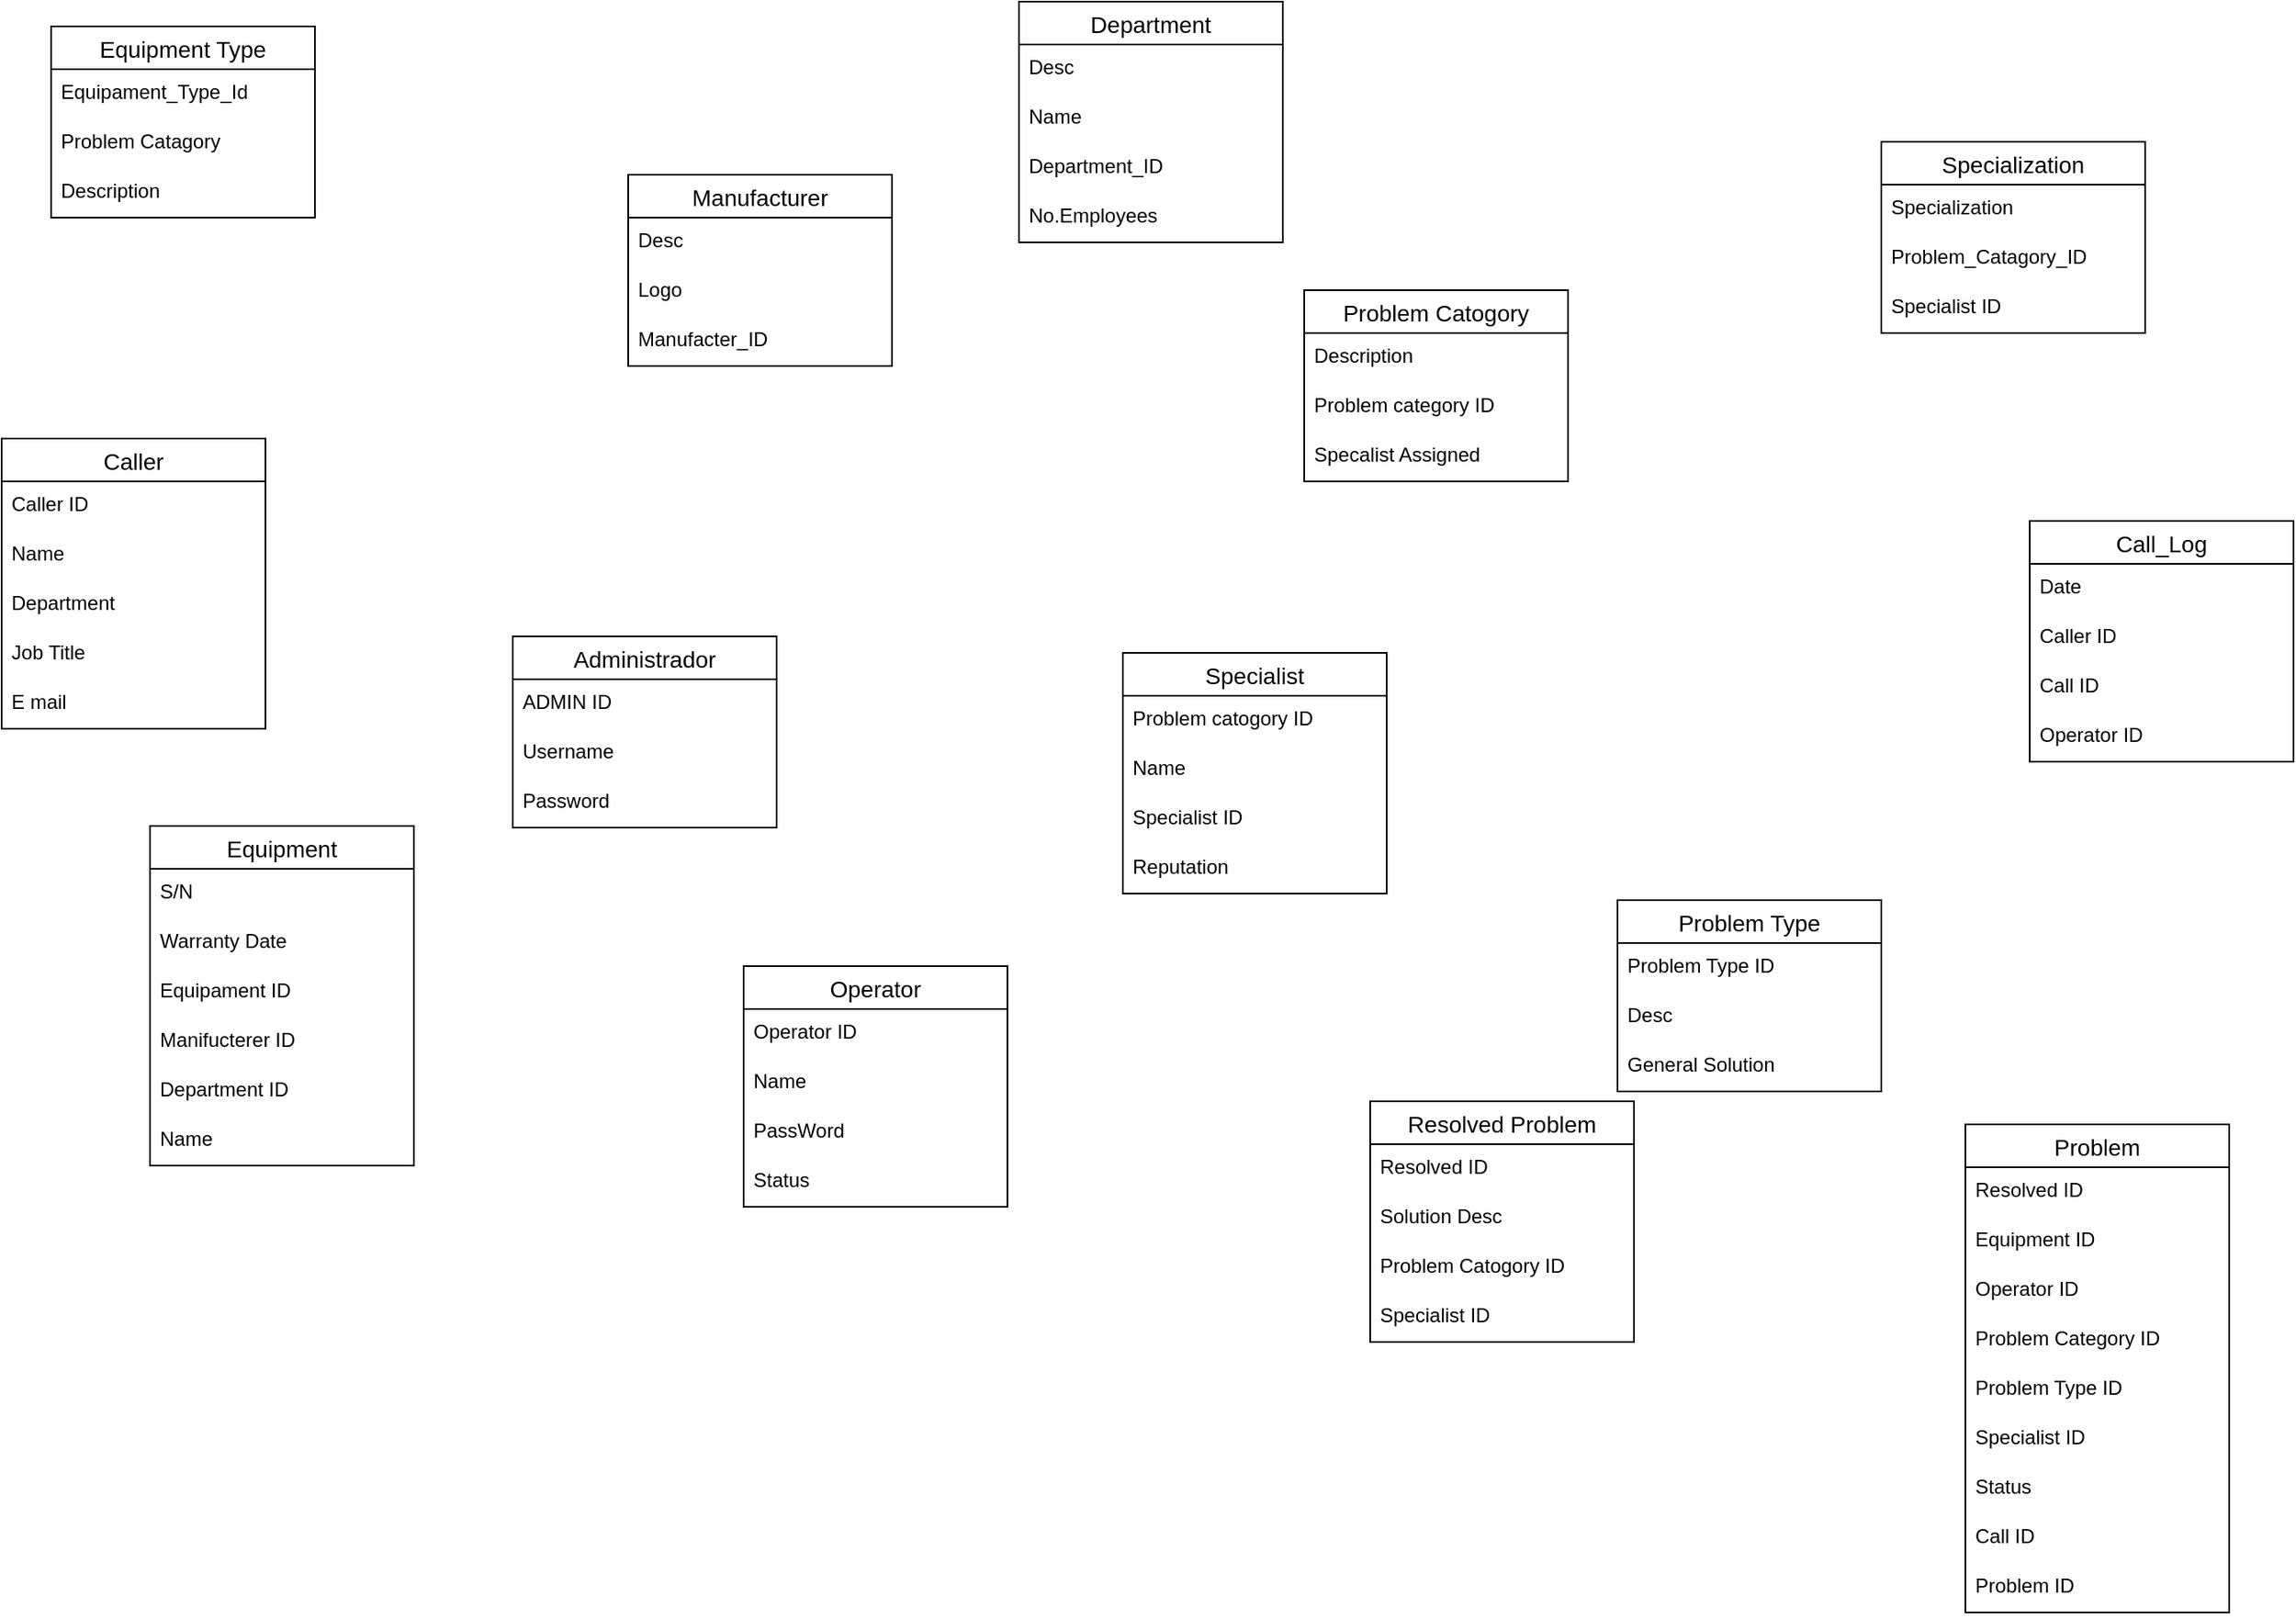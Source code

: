 <mxfile version="24.7.17">
  <diagram name="Página-1" id="ub0hCJ9Yc9IWG3NMB0ic">
    <mxGraphModel dx="2868" dy="1504" grid="1" gridSize="10" guides="1" tooltips="1" connect="1" arrows="1" fold="1" page="1" pageScale="1" pageWidth="827" pageHeight="1169" math="0" shadow="0">
      <root>
        <mxCell id="0" />
        <mxCell id="1" parent="0" />
        <mxCell id="As1Lmm1hzFyfyZklh06H-53" value="Equipment Type" style="swimlane;fontStyle=0;childLayout=stackLayout;horizontal=1;startSize=26;horizontalStack=0;resizeParent=1;resizeParentMax=0;resizeLast=0;collapsible=1;marginBottom=0;align=center;fontSize=14;" parent="1" vertex="1">
          <mxGeometry x="80" y="50" width="160" height="116" as="geometry">
            <mxRectangle x="180" y="100" width="140" height="30" as="alternateBounds" />
          </mxGeometry>
        </mxCell>
        <mxCell id="As1Lmm1hzFyfyZklh06H-54" value="Equipament_Type_Id" style="text;strokeColor=none;fillColor=none;spacingLeft=4;spacingRight=4;overflow=hidden;rotatable=0;points=[[0,0.5],[1,0.5]];portConstraint=eastwest;fontSize=12;whiteSpace=wrap;html=1;" parent="As1Lmm1hzFyfyZklh06H-53" vertex="1">
          <mxGeometry y="26" width="160" height="30" as="geometry" />
        </mxCell>
        <mxCell id="As1Lmm1hzFyfyZklh06H-55" value="Problem Catagory" style="text;strokeColor=none;fillColor=none;spacingLeft=4;spacingRight=4;overflow=hidden;rotatable=0;points=[[0,0.5],[1,0.5]];portConstraint=eastwest;fontSize=12;whiteSpace=wrap;html=1;" parent="As1Lmm1hzFyfyZklh06H-53" vertex="1">
          <mxGeometry y="56" width="160" height="30" as="geometry" />
        </mxCell>
        <mxCell id="As1Lmm1hzFyfyZklh06H-56" value="Description" style="text;strokeColor=none;fillColor=none;spacingLeft=4;spacingRight=4;overflow=hidden;rotatable=0;points=[[0,0.5],[1,0.5]];portConstraint=eastwest;fontSize=12;whiteSpace=wrap;html=1;" parent="As1Lmm1hzFyfyZklh06H-53" vertex="1">
          <mxGeometry y="86" width="160" height="30" as="geometry" />
        </mxCell>
        <mxCell id="As1Lmm1hzFyfyZklh06H-57" value="Department" style="swimlane;fontStyle=0;childLayout=stackLayout;horizontal=1;startSize=26;horizontalStack=0;resizeParent=1;resizeParentMax=0;resizeLast=0;collapsible=1;marginBottom=0;align=center;fontSize=14;" parent="1" vertex="1">
          <mxGeometry x="667" y="35" width="160" height="146" as="geometry" />
        </mxCell>
        <mxCell id="As1Lmm1hzFyfyZklh06H-58" value="Desc" style="text;strokeColor=none;fillColor=none;spacingLeft=4;spacingRight=4;overflow=hidden;rotatable=0;points=[[0,0.5],[1,0.5]];portConstraint=eastwest;fontSize=12;whiteSpace=wrap;html=1;" parent="As1Lmm1hzFyfyZklh06H-57" vertex="1">
          <mxGeometry y="26" width="160" height="30" as="geometry" />
        </mxCell>
        <mxCell id="As1Lmm1hzFyfyZklh06H-59" value="Name" style="text;strokeColor=none;fillColor=none;spacingLeft=4;spacingRight=4;overflow=hidden;rotatable=0;points=[[0,0.5],[1,0.5]];portConstraint=eastwest;fontSize=12;whiteSpace=wrap;html=1;" parent="As1Lmm1hzFyfyZklh06H-57" vertex="1">
          <mxGeometry y="56" width="160" height="30" as="geometry" />
        </mxCell>
        <mxCell id="As1Lmm1hzFyfyZklh06H-60" value="Department_ID" style="text;strokeColor=none;fillColor=none;spacingLeft=4;spacingRight=4;overflow=hidden;rotatable=0;points=[[0,0.5],[1,0.5]];portConstraint=eastwest;fontSize=12;whiteSpace=wrap;html=1;" parent="As1Lmm1hzFyfyZklh06H-57" vertex="1">
          <mxGeometry y="86" width="160" height="30" as="geometry" />
        </mxCell>
        <mxCell id="As1Lmm1hzFyfyZklh06H-80" value="No.Employees" style="text;strokeColor=none;fillColor=none;spacingLeft=4;spacingRight=4;overflow=hidden;rotatable=0;points=[[0,0.5],[1,0.5]];portConstraint=eastwest;fontSize=12;whiteSpace=wrap;html=1;" parent="As1Lmm1hzFyfyZklh06H-57" vertex="1">
          <mxGeometry y="116" width="160" height="30" as="geometry" />
        </mxCell>
        <mxCell id="As1Lmm1hzFyfyZklh06H-61" value="Caller" style="swimlane;fontStyle=0;childLayout=stackLayout;horizontal=1;startSize=26;horizontalStack=0;resizeParent=1;resizeParentMax=0;resizeLast=0;collapsible=1;marginBottom=0;align=center;fontSize=14;" parent="1" vertex="1">
          <mxGeometry x="50" y="300" width="160" height="176" as="geometry" />
        </mxCell>
        <mxCell id="As1Lmm1hzFyfyZklh06H-62" value="Caller ID" style="text;strokeColor=none;fillColor=none;spacingLeft=4;spacingRight=4;overflow=hidden;rotatable=0;points=[[0,0.5],[1,0.5]];portConstraint=eastwest;fontSize=12;whiteSpace=wrap;html=1;" parent="As1Lmm1hzFyfyZklh06H-61" vertex="1">
          <mxGeometry y="26" width="160" height="30" as="geometry" />
        </mxCell>
        <mxCell id="As1Lmm1hzFyfyZklh06H-63" value="Name" style="text;strokeColor=none;fillColor=none;spacingLeft=4;spacingRight=4;overflow=hidden;rotatable=0;points=[[0,0.5],[1,0.5]];portConstraint=eastwest;fontSize=12;whiteSpace=wrap;html=1;" parent="As1Lmm1hzFyfyZklh06H-61" vertex="1">
          <mxGeometry y="56" width="160" height="30" as="geometry" />
        </mxCell>
        <mxCell id="As1Lmm1hzFyfyZklh06H-64" value="Department" style="text;strokeColor=none;fillColor=none;spacingLeft=4;spacingRight=4;overflow=hidden;rotatable=0;points=[[0,0.5],[1,0.5]];portConstraint=eastwest;fontSize=12;whiteSpace=wrap;html=1;" parent="As1Lmm1hzFyfyZklh06H-61" vertex="1">
          <mxGeometry y="86" width="160" height="30" as="geometry" />
        </mxCell>
        <mxCell id="As1Lmm1hzFyfyZklh06H-86" value="Job Title" style="text;strokeColor=none;fillColor=none;spacingLeft=4;spacingRight=4;overflow=hidden;rotatable=0;points=[[0,0.5],[1,0.5]];portConstraint=eastwest;fontSize=12;whiteSpace=wrap;html=1;" parent="As1Lmm1hzFyfyZklh06H-61" vertex="1">
          <mxGeometry y="116" width="160" height="30" as="geometry" />
        </mxCell>
        <mxCell id="As1Lmm1hzFyfyZklh06H-87" value="E mail" style="text;strokeColor=none;fillColor=none;spacingLeft=4;spacingRight=4;overflow=hidden;rotatable=0;points=[[0,0.5],[1,0.5]];portConstraint=eastwest;fontSize=12;whiteSpace=wrap;html=1;" parent="As1Lmm1hzFyfyZklh06H-61" vertex="1">
          <mxGeometry y="146" width="160" height="30" as="geometry" />
        </mxCell>
        <mxCell id="As1Lmm1hzFyfyZklh06H-65" value="Equipment" style="swimlane;fontStyle=0;childLayout=stackLayout;horizontal=1;startSize=26;horizontalStack=0;resizeParent=1;resizeParentMax=0;resizeLast=0;collapsible=1;marginBottom=0;align=center;fontSize=14;" parent="1" vertex="1">
          <mxGeometry x="140" y="535" width="160" height="206" as="geometry" />
        </mxCell>
        <mxCell id="As1Lmm1hzFyfyZklh06H-66" value="S/N" style="text;strokeColor=none;fillColor=none;spacingLeft=4;spacingRight=4;overflow=hidden;rotatable=0;points=[[0,0.5],[1,0.5]];portConstraint=eastwest;fontSize=12;whiteSpace=wrap;html=1;" parent="As1Lmm1hzFyfyZklh06H-65" vertex="1">
          <mxGeometry y="26" width="160" height="30" as="geometry" />
        </mxCell>
        <mxCell id="As1Lmm1hzFyfyZklh06H-67" value="Warranty Date" style="text;strokeColor=none;fillColor=none;spacingLeft=4;spacingRight=4;overflow=hidden;rotatable=0;points=[[0,0.5],[1,0.5]];portConstraint=eastwest;fontSize=12;whiteSpace=wrap;html=1;" parent="As1Lmm1hzFyfyZklh06H-65" vertex="1">
          <mxGeometry y="56" width="160" height="30" as="geometry" />
        </mxCell>
        <mxCell id="As1Lmm1hzFyfyZklh06H-68" value="Equipament ID" style="text;strokeColor=none;fillColor=none;spacingLeft=4;spacingRight=4;overflow=hidden;rotatable=0;points=[[0,0.5],[1,0.5]];portConstraint=eastwest;fontSize=12;whiteSpace=wrap;html=1;" parent="As1Lmm1hzFyfyZklh06H-65" vertex="1">
          <mxGeometry y="86" width="160" height="30" as="geometry" />
        </mxCell>
        <mxCell id="As1Lmm1hzFyfyZklh06H-83" value="Manifucterer ID" style="text;strokeColor=none;fillColor=none;spacingLeft=4;spacingRight=4;overflow=hidden;rotatable=0;points=[[0,0.5],[1,0.5]];portConstraint=eastwest;fontSize=12;whiteSpace=wrap;html=1;" parent="As1Lmm1hzFyfyZklh06H-65" vertex="1">
          <mxGeometry y="116" width="160" height="30" as="geometry" />
        </mxCell>
        <mxCell id="As1Lmm1hzFyfyZklh06H-84" value="Department ID" style="text;strokeColor=none;fillColor=none;spacingLeft=4;spacingRight=4;overflow=hidden;rotatable=0;points=[[0,0.5],[1,0.5]];portConstraint=eastwest;fontSize=12;whiteSpace=wrap;html=1;" parent="As1Lmm1hzFyfyZklh06H-65" vertex="1">
          <mxGeometry y="146" width="160" height="30" as="geometry" />
        </mxCell>
        <mxCell id="As1Lmm1hzFyfyZklh06H-85" value="Name" style="text;strokeColor=none;fillColor=none;spacingLeft=4;spacingRight=4;overflow=hidden;rotatable=0;points=[[0,0.5],[1,0.5]];portConstraint=eastwest;fontSize=12;whiteSpace=wrap;html=1;" parent="As1Lmm1hzFyfyZklh06H-65" vertex="1">
          <mxGeometry y="176" width="160" height="30" as="geometry" />
        </mxCell>
        <mxCell id="As1Lmm1hzFyfyZklh06H-69" value="Manufacturer" style="swimlane;fontStyle=0;childLayout=stackLayout;horizontal=1;startSize=26;horizontalStack=0;resizeParent=1;resizeParentMax=0;resizeLast=0;collapsible=1;marginBottom=0;align=center;fontSize=14;" parent="1" vertex="1">
          <mxGeometry x="430" y="140" width="160" height="116" as="geometry" />
        </mxCell>
        <mxCell id="As1Lmm1hzFyfyZklh06H-70" value="&lt;div&gt;Desc&lt;/div&gt;&lt;div&gt;&lt;span style=&quot;white-space: pre;&quot;&gt;&#x9;&lt;/span&gt;&lt;span style=&quot;white-space: pre;&quot;&gt;&#x9;&lt;/span&gt;&lt;br&gt;&lt;/div&gt;" style="text;strokeColor=none;fillColor=none;spacingLeft=4;spacingRight=4;overflow=hidden;rotatable=0;points=[[0,0.5],[1,0.5]];portConstraint=eastwest;fontSize=12;whiteSpace=wrap;html=1;" parent="As1Lmm1hzFyfyZklh06H-69" vertex="1">
          <mxGeometry y="26" width="160" height="30" as="geometry" />
        </mxCell>
        <mxCell id="As1Lmm1hzFyfyZklh06H-71" value="Logo" style="text;strokeColor=none;fillColor=none;spacingLeft=4;spacingRight=4;overflow=hidden;rotatable=0;points=[[0,0.5],[1,0.5]];portConstraint=eastwest;fontSize=12;whiteSpace=wrap;html=1;" parent="As1Lmm1hzFyfyZklh06H-69" vertex="1">
          <mxGeometry y="56" width="160" height="30" as="geometry" />
        </mxCell>
        <mxCell id="As1Lmm1hzFyfyZklh06H-72" value="Manufacter_ID" style="text;strokeColor=none;fillColor=none;spacingLeft=4;spacingRight=4;overflow=hidden;rotatable=0;points=[[0,0.5],[1,0.5]];portConstraint=eastwest;fontSize=12;whiteSpace=wrap;html=1;" parent="As1Lmm1hzFyfyZklh06H-69" vertex="1">
          <mxGeometry y="86" width="160" height="30" as="geometry" />
        </mxCell>
        <mxCell id="As1Lmm1hzFyfyZklh06H-88" value="Operator" style="swimlane;fontStyle=0;childLayout=stackLayout;horizontal=1;startSize=26;horizontalStack=0;resizeParent=1;resizeParentMax=0;resizeLast=0;collapsible=1;marginBottom=0;align=center;fontSize=14;" parent="1" vertex="1">
          <mxGeometry x="500" y="620" width="160" height="146" as="geometry" />
        </mxCell>
        <mxCell id="As1Lmm1hzFyfyZklh06H-89" value="Operator ID" style="text;strokeColor=none;fillColor=none;spacingLeft=4;spacingRight=4;overflow=hidden;rotatable=0;points=[[0,0.5],[1,0.5]];portConstraint=eastwest;fontSize=12;whiteSpace=wrap;html=1;" parent="As1Lmm1hzFyfyZklh06H-88" vertex="1">
          <mxGeometry y="26" width="160" height="30" as="geometry" />
        </mxCell>
        <mxCell id="As1Lmm1hzFyfyZklh06H-90" value="Name" style="text;strokeColor=none;fillColor=none;spacingLeft=4;spacingRight=4;overflow=hidden;rotatable=0;points=[[0,0.5],[1,0.5]];portConstraint=eastwest;fontSize=12;whiteSpace=wrap;html=1;" parent="As1Lmm1hzFyfyZklh06H-88" vertex="1">
          <mxGeometry y="56" width="160" height="30" as="geometry" />
        </mxCell>
        <mxCell id="MKBPp9CHm1nPiuG9LRU3-1" value="PassWord" style="text;strokeColor=none;fillColor=none;spacingLeft=4;spacingRight=4;overflow=hidden;rotatable=0;points=[[0,0.5],[1,0.5]];portConstraint=eastwest;fontSize=12;whiteSpace=wrap;html=1;" vertex="1" parent="As1Lmm1hzFyfyZklh06H-88">
          <mxGeometry y="86" width="160" height="30" as="geometry" />
        </mxCell>
        <mxCell id="As1Lmm1hzFyfyZklh06H-91" value="Status" style="text;strokeColor=none;fillColor=none;spacingLeft=4;spacingRight=4;overflow=hidden;rotatable=0;points=[[0,0.5],[1,0.5]];portConstraint=eastwest;fontSize=12;whiteSpace=wrap;html=1;" parent="As1Lmm1hzFyfyZklh06H-88" vertex="1">
          <mxGeometry y="116" width="160" height="30" as="geometry" />
        </mxCell>
        <mxCell id="MKBPp9CHm1nPiuG9LRU3-2" value="Call_Log" style="swimlane;fontStyle=0;childLayout=stackLayout;horizontal=1;startSize=26;horizontalStack=0;resizeParent=1;resizeParentMax=0;resizeLast=0;collapsible=1;marginBottom=0;align=center;fontSize=14;" vertex="1" parent="1">
          <mxGeometry x="1280" y="350" width="160" height="146" as="geometry" />
        </mxCell>
        <mxCell id="MKBPp9CHm1nPiuG9LRU3-3" value="Date" style="text;strokeColor=none;fillColor=none;spacingLeft=4;spacingRight=4;overflow=hidden;rotatable=0;points=[[0,0.5],[1,0.5]];portConstraint=eastwest;fontSize=12;whiteSpace=wrap;html=1;" vertex="1" parent="MKBPp9CHm1nPiuG9LRU3-2">
          <mxGeometry y="26" width="160" height="30" as="geometry" />
        </mxCell>
        <mxCell id="MKBPp9CHm1nPiuG9LRU3-4" value="Caller ID" style="text;strokeColor=none;fillColor=none;spacingLeft=4;spacingRight=4;overflow=hidden;rotatable=0;points=[[0,0.5],[1,0.5]];portConstraint=eastwest;fontSize=12;whiteSpace=wrap;html=1;" vertex="1" parent="MKBPp9CHm1nPiuG9LRU3-2">
          <mxGeometry y="56" width="160" height="30" as="geometry" />
        </mxCell>
        <mxCell id="MKBPp9CHm1nPiuG9LRU3-6" value="Call ID" style="text;strokeColor=none;fillColor=none;spacingLeft=4;spacingRight=4;overflow=hidden;rotatable=0;points=[[0,0.5],[1,0.5]];portConstraint=eastwest;fontSize=12;whiteSpace=wrap;html=1;" vertex="1" parent="MKBPp9CHm1nPiuG9LRU3-2">
          <mxGeometry y="86" width="160" height="30" as="geometry" />
        </mxCell>
        <mxCell id="MKBPp9CHm1nPiuG9LRU3-5" value="Operator ID" style="text;strokeColor=none;fillColor=none;spacingLeft=4;spacingRight=4;overflow=hidden;rotatable=0;points=[[0,0.5],[1,0.5]];portConstraint=eastwest;fontSize=12;whiteSpace=wrap;html=1;" vertex="1" parent="MKBPp9CHm1nPiuG9LRU3-2">
          <mxGeometry y="116" width="160" height="30" as="geometry" />
        </mxCell>
        <mxCell id="MKBPp9CHm1nPiuG9LRU3-7" value="Problem" style="swimlane;fontStyle=0;childLayout=stackLayout;horizontal=1;startSize=26;horizontalStack=0;resizeParent=1;resizeParentMax=0;resizeLast=0;collapsible=1;marginBottom=0;align=center;fontSize=14;" vertex="1" parent="1">
          <mxGeometry x="1241" y="716" width="160" height="296" as="geometry" />
        </mxCell>
        <mxCell id="MKBPp9CHm1nPiuG9LRU3-8" value="Resolved ID" style="text;strokeColor=none;fillColor=none;spacingLeft=4;spacingRight=4;overflow=hidden;rotatable=0;points=[[0,0.5],[1,0.5]];portConstraint=eastwest;fontSize=12;whiteSpace=wrap;html=1;" vertex="1" parent="MKBPp9CHm1nPiuG9LRU3-7">
          <mxGeometry y="26" width="160" height="30" as="geometry" />
        </mxCell>
        <mxCell id="MKBPp9CHm1nPiuG9LRU3-9" value="Equipment ID" style="text;strokeColor=none;fillColor=none;spacingLeft=4;spacingRight=4;overflow=hidden;rotatable=0;points=[[0,0.5],[1,0.5]];portConstraint=eastwest;fontSize=12;whiteSpace=wrap;html=1;" vertex="1" parent="MKBPp9CHm1nPiuG9LRU3-7">
          <mxGeometry y="56" width="160" height="30" as="geometry" />
        </mxCell>
        <mxCell id="MKBPp9CHm1nPiuG9LRU3-11" value="Operator ID" style="text;strokeColor=none;fillColor=none;spacingLeft=4;spacingRight=4;overflow=hidden;rotatable=0;points=[[0,0.5],[1,0.5]];portConstraint=eastwest;fontSize=12;whiteSpace=wrap;html=1;" vertex="1" parent="MKBPp9CHm1nPiuG9LRU3-7">
          <mxGeometry y="86" width="160" height="30" as="geometry" />
        </mxCell>
        <mxCell id="MKBPp9CHm1nPiuG9LRU3-12" value="Problem Category ID" style="text;strokeColor=none;fillColor=none;spacingLeft=4;spacingRight=4;overflow=hidden;rotatable=0;points=[[0,0.5],[1,0.5]];portConstraint=eastwest;fontSize=12;whiteSpace=wrap;html=1;" vertex="1" parent="MKBPp9CHm1nPiuG9LRU3-7">
          <mxGeometry y="116" width="160" height="30" as="geometry" />
        </mxCell>
        <mxCell id="MKBPp9CHm1nPiuG9LRU3-13" value="Problem Type ID" style="text;strokeColor=none;fillColor=none;spacingLeft=4;spacingRight=4;overflow=hidden;rotatable=0;points=[[0,0.5],[1,0.5]];portConstraint=eastwest;fontSize=12;whiteSpace=wrap;html=1;" vertex="1" parent="MKBPp9CHm1nPiuG9LRU3-7">
          <mxGeometry y="146" width="160" height="30" as="geometry" />
        </mxCell>
        <mxCell id="MKBPp9CHm1nPiuG9LRU3-14" value="Specialist ID" style="text;strokeColor=none;fillColor=none;spacingLeft=4;spacingRight=4;overflow=hidden;rotatable=0;points=[[0,0.5],[1,0.5]];portConstraint=eastwest;fontSize=12;whiteSpace=wrap;html=1;" vertex="1" parent="MKBPp9CHm1nPiuG9LRU3-7">
          <mxGeometry y="176" width="160" height="30" as="geometry" />
        </mxCell>
        <mxCell id="MKBPp9CHm1nPiuG9LRU3-15" value="Status" style="text;strokeColor=none;fillColor=none;spacingLeft=4;spacingRight=4;overflow=hidden;rotatable=0;points=[[0,0.5],[1,0.5]];portConstraint=eastwest;fontSize=12;whiteSpace=wrap;html=1;" vertex="1" parent="MKBPp9CHm1nPiuG9LRU3-7">
          <mxGeometry y="206" width="160" height="30" as="geometry" />
        </mxCell>
        <mxCell id="MKBPp9CHm1nPiuG9LRU3-16" value="Call ID" style="text;strokeColor=none;fillColor=none;spacingLeft=4;spacingRight=4;overflow=hidden;rotatable=0;points=[[0,0.5],[1,0.5]];portConstraint=eastwest;fontSize=12;whiteSpace=wrap;html=1;" vertex="1" parent="MKBPp9CHm1nPiuG9LRU3-7">
          <mxGeometry y="236" width="160" height="30" as="geometry" />
        </mxCell>
        <mxCell id="MKBPp9CHm1nPiuG9LRU3-10" value="Problem ID" style="text;strokeColor=none;fillColor=none;spacingLeft=4;spacingRight=4;overflow=hidden;rotatable=0;points=[[0,0.5],[1,0.5]];portConstraint=eastwest;fontSize=12;whiteSpace=wrap;html=1;" vertex="1" parent="MKBPp9CHm1nPiuG9LRU3-7">
          <mxGeometry y="266" width="160" height="30" as="geometry" />
        </mxCell>
        <mxCell id="MKBPp9CHm1nPiuG9LRU3-17" value="Administrador" style="swimlane;fontStyle=0;childLayout=stackLayout;horizontal=1;startSize=26;horizontalStack=0;resizeParent=1;resizeParentMax=0;resizeLast=0;collapsible=1;marginBottom=0;align=center;fontSize=14;" vertex="1" parent="1">
          <mxGeometry x="360" y="420" width="160" height="116" as="geometry" />
        </mxCell>
        <mxCell id="MKBPp9CHm1nPiuG9LRU3-18" value="ADMIN ID" style="text;strokeColor=none;fillColor=none;spacingLeft=4;spacingRight=4;overflow=hidden;rotatable=0;points=[[0,0.5],[1,0.5]];portConstraint=eastwest;fontSize=12;whiteSpace=wrap;html=1;" vertex="1" parent="MKBPp9CHm1nPiuG9LRU3-17">
          <mxGeometry y="26" width="160" height="30" as="geometry" />
        </mxCell>
        <mxCell id="MKBPp9CHm1nPiuG9LRU3-19" value="Username" style="text;strokeColor=none;fillColor=none;spacingLeft=4;spacingRight=4;overflow=hidden;rotatable=0;points=[[0,0.5],[1,0.5]];portConstraint=eastwest;fontSize=12;whiteSpace=wrap;html=1;" vertex="1" parent="MKBPp9CHm1nPiuG9LRU3-17">
          <mxGeometry y="56" width="160" height="30" as="geometry" />
        </mxCell>
        <mxCell id="MKBPp9CHm1nPiuG9LRU3-20" value="Password" style="text;strokeColor=none;fillColor=none;spacingLeft=4;spacingRight=4;overflow=hidden;rotatable=0;points=[[0,0.5],[1,0.5]];portConstraint=eastwest;fontSize=12;whiteSpace=wrap;html=1;" vertex="1" parent="MKBPp9CHm1nPiuG9LRU3-17">
          <mxGeometry y="86" width="160" height="30" as="geometry" />
        </mxCell>
        <mxCell id="MKBPp9CHm1nPiuG9LRU3-21" value="Problem Catogory" style="swimlane;fontStyle=0;childLayout=stackLayout;horizontal=1;startSize=26;horizontalStack=0;resizeParent=1;resizeParentMax=0;resizeLast=0;collapsible=1;marginBottom=0;align=center;fontSize=14;" vertex="1" parent="1">
          <mxGeometry x="840" y="210" width="160" height="116" as="geometry" />
        </mxCell>
        <mxCell id="MKBPp9CHm1nPiuG9LRU3-22" value="Description" style="text;strokeColor=none;fillColor=none;spacingLeft=4;spacingRight=4;overflow=hidden;rotatable=0;points=[[0,0.5],[1,0.5]];portConstraint=eastwest;fontSize=12;whiteSpace=wrap;html=1;" vertex="1" parent="MKBPp9CHm1nPiuG9LRU3-21">
          <mxGeometry y="26" width="160" height="30" as="geometry" />
        </mxCell>
        <mxCell id="MKBPp9CHm1nPiuG9LRU3-23" value="Problem category ID" style="text;strokeColor=none;fillColor=none;spacingLeft=4;spacingRight=4;overflow=hidden;rotatable=0;points=[[0,0.5],[1,0.5]];portConstraint=eastwest;fontSize=12;whiteSpace=wrap;html=1;" vertex="1" parent="MKBPp9CHm1nPiuG9LRU3-21">
          <mxGeometry y="56" width="160" height="30" as="geometry" />
        </mxCell>
        <mxCell id="MKBPp9CHm1nPiuG9LRU3-24" value="Specalist Assigned" style="text;strokeColor=none;fillColor=none;spacingLeft=4;spacingRight=4;overflow=hidden;rotatable=0;points=[[0,0.5],[1,0.5]];portConstraint=eastwest;fontSize=12;whiteSpace=wrap;html=1;" vertex="1" parent="MKBPp9CHm1nPiuG9LRU3-21">
          <mxGeometry y="86" width="160" height="30" as="geometry" />
        </mxCell>
        <mxCell id="MKBPp9CHm1nPiuG9LRU3-25" value="Problem Type" style="swimlane;fontStyle=0;childLayout=stackLayout;horizontal=1;startSize=26;horizontalStack=0;resizeParent=1;resizeParentMax=0;resizeLast=0;collapsible=1;marginBottom=0;align=center;fontSize=14;" vertex="1" parent="1">
          <mxGeometry x="1030" y="580" width="160" height="116" as="geometry" />
        </mxCell>
        <mxCell id="MKBPp9CHm1nPiuG9LRU3-26" value="Problem Type ID" style="text;strokeColor=none;fillColor=none;spacingLeft=4;spacingRight=4;overflow=hidden;rotatable=0;points=[[0,0.5],[1,0.5]];portConstraint=eastwest;fontSize=12;whiteSpace=wrap;html=1;" vertex="1" parent="MKBPp9CHm1nPiuG9LRU3-25">
          <mxGeometry y="26" width="160" height="30" as="geometry" />
        </mxCell>
        <mxCell id="MKBPp9CHm1nPiuG9LRU3-27" value="Desc" style="text;strokeColor=none;fillColor=none;spacingLeft=4;spacingRight=4;overflow=hidden;rotatable=0;points=[[0,0.5],[1,0.5]];portConstraint=eastwest;fontSize=12;whiteSpace=wrap;html=1;" vertex="1" parent="MKBPp9CHm1nPiuG9LRU3-25">
          <mxGeometry y="56" width="160" height="30" as="geometry" />
        </mxCell>
        <mxCell id="MKBPp9CHm1nPiuG9LRU3-28" value="General Solution" style="text;strokeColor=none;fillColor=none;spacingLeft=4;spacingRight=4;overflow=hidden;rotatable=0;points=[[0,0.5],[1,0.5]];portConstraint=eastwest;fontSize=12;whiteSpace=wrap;html=1;" vertex="1" parent="MKBPp9CHm1nPiuG9LRU3-25">
          <mxGeometry y="86" width="160" height="30" as="geometry" />
        </mxCell>
        <mxCell id="MKBPp9CHm1nPiuG9LRU3-29" value="Specialist" style="swimlane;fontStyle=0;childLayout=stackLayout;horizontal=1;startSize=26;horizontalStack=0;resizeParent=1;resizeParentMax=0;resizeLast=0;collapsible=1;marginBottom=0;align=center;fontSize=14;" vertex="1" parent="1">
          <mxGeometry x="730" y="430" width="160" height="146" as="geometry" />
        </mxCell>
        <mxCell id="MKBPp9CHm1nPiuG9LRU3-30" value="Problem catogory ID" style="text;strokeColor=none;fillColor=none;spacingLeft=4;spacingRight=4;overflow=hidden;rotatable=0;points=[[0,0.5],[1,0.5]];portConstraint=eastwest;fontSize=12;whiteSpace=wrap;html=1;" vertex="1" parent="MKBPp9CHm1nPiuG9LRU3-29">
          <mxGeometry y="26" width="160" height="30" as="geometry" />
        </mxCell>
        <mxCell id="MKBPp9CHm1nPiuG9LRU3-31" value="Name" style="text;strokeColor=none;fillColor=none;spacingLeft=4;spacingRight=4;overflow=hidden;rotatable=0;points=[[0,0.5],[1,0.5]];portConstraint=eastwest;fontSize=12;whiteSpace=wrap;html=1;" vertex="1" parent="MKBPp9CHm1nPiuG9LRU3-29">
          <mxGeometry y="56" width="160" height="30" as="geometry" />
        </mxCell>
        <mxCell id="MKBPp9CHm1nPiuG9LRU3-33" value="Specialist ID " style="text;strokeColor=none;fillColor=none;spacingLeft=4;spacingRight=4;overflow=hidden;rotatable=0;points=[[0,0.5],[1,0.5]];portConstraint=eastwest;fontSize=12;whiteSpace=wrap;html=1;" vertex="1" parent="MKBPp9CHm1nPiuG9LRU3-29">
          <mxGeometry y="86" width="160" height="30" as="geometry" />
        </mxCell>
        <mxCell id="MKBPp9CHm1nPiuG9LRU3-32" value="Reputation" style="text;strokeColor=none;fillColor=none;spacingLeft=4;spacingRight=4;overflow=hidden;rotatable=0;points=[[0,0.5],[1,0.5]];portConstraint=eastwest;fontSize=12;whiteSpace=wrap;html=1;" vertex="1" parent="MKBPp9CHm1nPiuG9LRU3-29">
          <mxGeometry y="116" width="160" height="30" as="geometry" />
        </mxCell>
        <mxCell id="MKBPp9CHm1nPiuG9LRU3-34" value="Resolved Problem" style="swimlane;fontStyle=0;childLayout=stackLayout;horizontal=1;startSize=26;horizontalStack=0;resizeParent=1;resizeParentMax=0;resizeLast=0;collapsible=1;marginBottom=0;align=center;fontSize=14;" vertex="1" parent="1">
          <mxGeometry x="880" y="702" width="160" height="146" as="geometry" />
        </mxCell>
        <mxCell id="MKBPp9CHm1nPiuG9LRU3-35" value="Resolved ID" style="text;strokeColor=none;fillColor=none;spacingLeft=4;spacingRight=4;overflow=hidden;rotatable=0;points=[[0,0.5],[1,0.5]];portConstraint=eastwest;fontSize=12;whiteSpace=wrap;html=1;" vertex="1" parent="MKBPp9CHm1nPiuG9LRU3-34">
          <mxGeometry y="26" width="160" height="30" as="geometry" />
        </mxCell>
        <mxCell id="MKBPp9CHm1nPiuG9LRU3-36" value="Solution Desc" style="text;strokeColor=none;fillColor=none;spacingLeft=4;spacingRight=4;overflow=hidden;rotatable=0;points=[[0,0.5],[1,0.5]];portConstraint=eastwest;fontSize=12;whiteSpace=wrap;html=1;" vertex="1" parent="MKBPp9CHm1nPiuG9LRU3-34">
          <mxGeometry y="56" width="160" height="30" as="geometry" />
        </mxCell>
        <mxCell id="MKBPp9CHm1nPiuG9LRU3-38" value="Problem Catogory ID" style="text;strokeColor=none;fillColor=none;spacingLeft=4;spacingRight=4;overflow=hidden;rotatable=0;points=[[0,0.5],[1,0.5]];portConstraint=eastwest;fontSize=12;whiteSpace=wrap;html=1;" vertex="1" parent="MKBPp9CHm1nPiuG9LRU3-34">
          <mxGeometry y="86" width="160" height="30" as="geometry" />
        </mxCell>
        <mxCell id="MKBPp9CHm1nPiuG9LRU3-37" value="Specialist ID" style="text;strokeColor=none;fillColor=none;spacingLeft=4;spacingRight=4;overflow=hidden;rotatable=0;points=[[0,0.5],[1,0.5]];portConstraint=eastwest;fontSize=12;whiteSpace=wrap;html=1;" vertex="1" parent="MKBPp9CHm1nPiuG9LRU3-34">
          <mxGeometry y="116" width="160" height="30" as="geometry" />
        </mxCell>
        <mxCell id="MKBPp9CHm1nPiuG9LRU3-39" value="Specialization" style="swimlane;fontStyle=0;childLayout=stackLayout;horizontal=1;startSize=26;horizontalStack=0;resizeParent=1;resizeParentMax=0;resizeLast=0;collapsible=1;marginBottom=0;align=center;fontSize=14;" vertex="1" parent="1">
          <mxGeometry x="1190" y="120" width="160" height="116" as="geometry" />
        </mxCell>
        <mxCell id="MKBPp9CHm1nPiuG9LRU3-40" value="Specialization" style="text;strokeColor=none;fillColor=none;spacingLeft=4;spacingRight=4;overflow=hidden;rotatable=0;points=[[0,0.5],[1,0.5]];portConstraint=eastwest;fontSize=12;whiteSpace=wrap;html=1;" vertex="1" parent="MKBPp9CHm1nPiuG9LRU3-39">
          <mxGeometry y="26" width="160" height="30" as="geometry" />
        </mxCell>
        <mxCell id="MKBPp9CHm1nPiuG9LRU3-41" value="Problem_Catagory_ID" style="text;strokeColor=none;fillColor=none;spacingLeft=4;spacingRight=4;overflow=hidden;rotatable=0;points=[[0,0.5],[1,0.5]];portConstraint=eastwest;fontSize=12;whiteSpace=wrap;html=1;" vertex="1" parent="MKBPp9CHm1nPiuG9LRU3-39">
          <mxGeometry y="56" width="160" height="30" as="geometry" />
        </mxCell>
        <mxCell id="MKBPp9CHm1nPiuG9LRU3-42" value="Specialist ID" style="text;strokeColor=none;fillColor=none;spacingLeft=4;spacingRight=4;overflow=hidden;rotatable=0;points=[[0,0.5],[1,0.5]];portConstraint=eastwest;fontSize=12;whiteSpace=wrap;html=1;" vertex="1" parent="MKBPp9CHm1nPiuG9LRU3-39">
          <mxGeometry y="86" width="160" height="30" as="geometry" />
        </mxCell>
      </root>
    </mxGraphModel>
  </diagram>
</mxfile>
